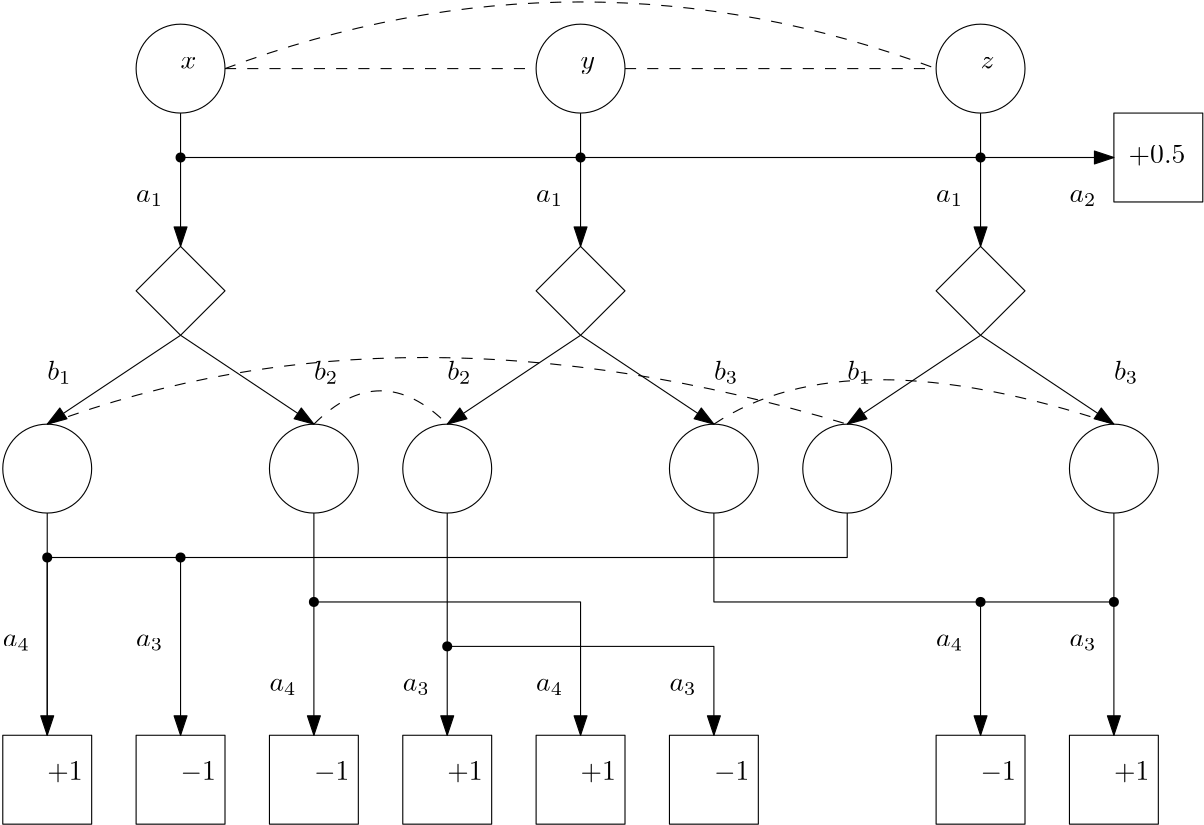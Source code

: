 <?xml version="1.0"?>
<!DOCTYPE ipe SYSTEM "ipe.dtd">
<ipe version="70212" creator="Ipe 7.2.13">
<info created="D:20230502133208" modified="D:20230502133208"/>
<ipestyle name="basic">
<symbol name="arrow/arc(spx)">
<path stroke="sym-stroke" fill="sym-stroke" pen="sym-pen">
0 0 m
-1 0.333 l
-1 -0.333 l
h
</path>
</symbol>
<symbol name="arrow/farc(spx)">
<path stroke="sym-stroke" fill="white" pen="sym-pen">
0 0 m
-1 0.333 l
-1 -0.333 l
h
</path>
</symbol>
<symbol name="arrow/ptarc(spx)">
<path stroke="sym-stroke" fill="sym-stroke" pen="sym-pen">
0 0 m
-1 0.333 l
-0.8 0 l
-1 -0.333 l
h
</path>
</symbol>
<symbol name="arrow/fptarc(spx)">
<path stroke="sym-stroke" fill="white" pen="sym-pen">
0 0 m
-1 0.333 l
-0.8 0 l
-1 -0.333 l
h
</path>
</symbol>
<symbol name="mark/circle(sx)" transformations="translations">
<path fill="sym-stroke">
0.6 0 0 0.6 0 0 e
0.4 0 0 0.4 0 0 e
</path>
</symbol>
<symbol name="mark/disk(sx)" transformations="translations">
<path fill="sym-stroke">
0.6 0 0 0.6 0 0 e
</path>
</symbol>
<symbol name="mark/fdisk(sfx)" transformations="translations">
<group>
<path fill="sym-fill">
0.5 0 0 0.5 0 0 e
</path>
<path fill="sym-stroke" fillrule="eofill">
0.6 0 0 0.6 0 0 e
0.4 0 0 0.4 0 0 e
</path>
</group>
</symbol>
<symbol name="mark/box(sx)" transformations="translations">
<path fill="sym-stroke" fillrule="eofill">
-0.6 -0.6 m
0.6 -0.6 l
0.6 0.6 l
-0.6 0.6 l
h
-0.4 -0.4 m
0.4 -0.4 l
0.4 0.4 l
-0.4 0.4 l
h
</path>
</symbol>
<symbol name="mark/square(sx)" transformations="translations">
<path fill="sym-stroke">
-0.6 -0.6 m
0.6 -0.6 l
0.6 0.6 l
-0.6 0.6 l
h
</path>
</symbol>
<symbol name="mark/fsquare(sfx)" transformations="translations">
<group>
<path fill="sym-fill">
-0.5 -0.5 m
0.5 -0.5 l
0.5 0.5 l
-0.5 0.5 l
h
</path>
<path fill="sym-stroke" fillrule="eofill">
-0.6 -0.6 m
0.6 -0.6 l
0.6 0.6 l
-0.6 0.6 l
h
-0.4 -0.4 m
0.4 -0.4 l
0.4 0.4 l
-0.4 0.4 l
h
</path>
</group>
</symbol>
<symbol name="mark/cross(sx)" transformations="translations">
<group>
<path fill="sym-stroke">
-0.43 -0.57 m
0.57 0.43 l
0.43 0.57 l
-0.57 -0.43 l
h
</path>
<path fill="sym-stroke">
-0.43 0.57 m
0.57 -0.43 l
0.43 -0.57 l
-0.57 0.43 l
h
</path>
</group>
</symbol>
<symbol name="arrow/fnormal(spx)">
<path stroke="sym-stroke" fill="white" pen="sym-pen">
0 0 m
-1 0.333 l
-1 -0.333 l
h
</path>
</symbol>
<symbol name="arrow/pointed(spx)">
<path stroke="sym-stroke" fill="sym-stroke" pen="sym-pen">
0 0 m
-1 0.333 l
-0.8 0 l
-1 -0.333 l
h
</path>
</symbol>
<symbol name="arrow/fpointed(spx)">
<path stroke="sym-stroke" fill="white" pen="sym-pen">
0 0 m
-1 0.333 l
-0.8 0 l
-1 -0.333 l
h
</path>
</symbol>
<symbol name="arrow/linear(spx)">
<path stroke="sym-stroke" pen="sym-pen">
-1 0.333 m
0 0 l
-1 -0.333 l
</path>
</symbol>
<symbol name="arrow/fdouble(spx)">
<path stroke="sym-stroke" fill="white" pen="sym-pen">
0 0 m
-1 0.333 l
-1 -0.333 l
h
-1 0 m
-2 0.333 l
-2 -0.333 l
h
</path>
</symbol>
<symbol name="arrow/double(spx)">
<path stroke="sym-stroke" fill="sym-stroke" pen="sym-pen">
0 0 m
-1 0.333 l
-1 -0.333 l
h
-1 0 m
-2 0.333 l
-2 -0.333 l
h
</path>
</symbol>
<pen name="heavier" value="0.8"/>
<pen name="fat" value="1.2"/>
<pen name="ultrafat" value="2"/>
<symbolsize name="large" value="5"/>
<symbolsize name="small" value="2"/>
<symbolsize name="tiny" value="1.1"/>
<arrowsize name="large" value="10"/>
<arrowsize name="small" value="5"/>
<arrowsize name="tiny" value="3"/>
<color name="red" value="1 0 0"/>
<color name="green" value="0 1 0"/>
<color name="blue" value="0 0 1"/>
<color name="yellow" value="1 1 0"/>
<color name="orange" value="1 0.647 0"/>
<color name="gold" value="1 0.843 0"/>
<color name="purple" value="0.627 0.125 0.941"/>
<color name="gray" value="0.745"/>
<color name="brown" value="0.647 0.165 0.165"/>
<color name="navy" value="0 0 0.502"/>
<color name="pink" value="1 0.753 0.796"/>
<color name="seagreen" value="0.18 0.545 0.341"/>
<color name="turquoise" value="0.251 0.878 0.816"/>
<color name="violet" value="0.933 0.51 0.933"/>
<color name="darkblue" value="0 0 0.545"/>
<color name="darkcyan" value="0 0.545 0.545"/>
<color name="darkgray" value="0.663"/>
<color name="darkgreen" value="0 0.392 0"/>
<color name="darkmagenta" value="0.545 0 0.545"/>
<color name="darkorange" value="1 0.549 0"/>
<color name="darkred" value="0.545 0 0"/>
<color name="lightblue" value="0.678 0.847 0.902"/>
<color name="lightcyan" value="0.878 1 1"/>
<color name="lightgray" value="0.827"/>
<color name="lightgreen" value="0.565 0.933 0.565"/>
<color name="lightyellow" value="1 1 0.878"/>
<dashstyle name="dashed" value="[4] 0"/>
<dashstyle name="dotted" value="[1 3] 0"/>
<dashstyle name="dash dotted" value="[4 2 1 2] 0"/>
<dashstyle name="dash dot dotted" value="[4 2 1 2 1 2] 0"/>
<textsize name="large" value="\large"/>
<textsize name="Large" value="\Large"/>
<textsize name="LARGE" value="\LARGE"/>
<textsize name="huge" value="\huge"/>
<textsize name="Huge" value="\Huge"/>
<textsize name="small" value="\small"/>
<textsize name="footnote" value="\footnotesize"/>
<textsize name="tiny" value="\tiny"/>
<textstyle name="center" begin="\begin{center}" end="\end{center}"/>
<textstyle name="itemize" begin="\begin{itemize}" end="\end{itemize}"/>
<textstyle name="item" begin="\begin{itemize}\item{}" end="\end{itemize}"/>
<gridsize name="4 pts" value="4"/>
<gridsize name="8 pts (~3 mm)" value="8"/>
<gridsize name="16 pts (~6 mm)" value="16"/>
<gridsize name="32 pts (~12 mm)" value="32"/>
<gridsize name="10 pts (~3.5 mm)" value="10"/>
<gridsize name="20 pts (~7 mm)" value="20"/>
<gridsize name="14 pts (~5 mm)" value="14"/>
<gridsize name="28 pts (~10 mm)" value="28"/>
<gridsize name="56 pts (~20 mm)" value="56"/>
<anglesize name="90 deg" value="90"/>
<anglesize name="60 deg" value="60"/>
<anglesize name="45 deg" value="45"/>
<anglesize name="30 deg" value="30"/>
<anglesize name="22.5 deg" value="22.5"/>
<opacity name="10%" value="0.1"/>
<opacity name="30%" value="0.3"/>
<opacity name="50%" value="0.5"/>
<opacity name="75%" value="0.75"/>
<tiling name="falling" angle="-60" step="4" width="1"/>
<tiling name="rising" angle="30" step="4" width="1"/>
</ipestyle>
<page>
<layer name="alpha"/>
<view layers="alpha" active="alpha"/>
<path layer="alpha" matrix="1 0 0 1 0 -32" stroke="black">
96 576 m
96 544 l
128 544 l
128 576 l
h
</path>
<path matrix="1 0 0 1 0 -32" stroke="black">
144 576 m
144 544 l
176 544 l
176 576 l
h
</path>
<path matrix="1 0 0 1 0 -32" stroke="black">
192 576 m
192 544 l
224 544 l
224 576 l
h
</path>
<path matrix="1 0 0 1 0 -32" stroke="black">
240 576 m
240 544 l
272 544 l
272 576 l
h
</path>
<path matrix="1 0 0 1 0 -32" stroke="black">
288 576 m
288 544 l
320 544 l
320 576 l
h
</path>
<path matrix="1 0 0 1 0 -32" stroke="black">
336 576 m
336 544 l
368 544 l
368 576 l
h
</path>
<path matrix="1 0 0 1 96 -32" stroke="black">
384 576 m
384 544 l
416 544 l
416 576 l
h
</path>
<path matrix="1 0 0 1 0 -32" stroke="black">
432 576 m
432 544 l
464 544 l
464 576 l
h
</path>
<path stroke="black">
16 0 0 16 112 640 e
</path>
<path matrix="1 0 0 1 48 0" stroke="black">
16 0 0 16 160 640 e
</path>
<path stroke="black">
112 608 m
112 544 l
</path>
<path stroke="black" arrow="normal/normal">
160 608 m
160 544 l
</path>
<path stroke="black" arrow="normal/normal">
112 608 m
112 544 l
</path>
<text transformations="translations" pos="96 576" stroke="black" type="label" width="9.736" height="4.294" depth="1.49" valign="baseline" style="math">a_4</text>
<text transformations="translations" pos="144 576" stroke="black" type="label" width="9.736" height="4.294" depth="1.49" valign="baseline" style="math">a_3</text>
<path stroke="black">
112 624 m
112 608 l
160 608 l
400 608 l
400 624 l
</path>
<path matrix="1 0 0 1 16 0" stroke="black">
128 704 m
144 720 l
160 704 l
144 688 l
h
</path>
<path stroke="black" arrow="normal/normal">
160 688 m
112 656 l
</path>
<text transformations="translations" pos="112 672" stroke="black" type="label" width="8.745" height="6.923" depth="1.49" valign="baseline" style="math">b_1</text>
<path stroke="black" arrow="normal/normal">
160 688 m
208 656 l
</path>
<path matrix="1 0 0 1 288 0" stroke="black">
16 0 0 16 112 640 e
</path>
<path matrix="1 0 0 1 336 0" stroke="black">
16 0 0 16 160 640 e
</path>
<path matrix="1 0 0 1 304 0" stroke="black">
128 704 m
144 720 l
160 704 l
144 688 l
h
</path>
<path matrix="1 0 0 1 288 0" stroke="black" arrow="normal/normal">
160 688 m
112 656 l
</path>
<path matrix="1 0 0 1 288 0" stroke="black" arrow="normal/normal">
160 688 m
208 656 l
</path>
<text transformations="translations" pos="400 672" stroke="black" type="label" width="8.745" height="6.923" depth="1.49" valign="baseline" style="math">b_1</text>
<text transformations="translations" pos="496 672" stroke="black" type="label" width="8.745" height="6.923" depth="1.49" valign="baseline" style="math">b_3</text>
<text transformations="translations" pos="208 672" stroke="black" type="label" width="8.745" height="6.923" depth="1.49" valign="baseline" style="math">b_2</text>
<path matrix="1 0 0 1 144 0" stroke="black">
16 0 0 16 112 640 e
</path>
<path matrix="1 0 0 1 192 0" stroke="black">
16 0 0 16 160 640 e
</path>
<path matrix="1 0 0 1 160 0" stroke="black">
128 704 m
144 720 l
160 704 l
144 688 l
h
</path>
<path matrix="1 0 0 1 144 0" stroke="black" arrow="normal/normal">
160 688 m
112 656 l
</path>
<path matrix="1 0 0 1 144 0" stroke="black" arrow="normal/normal">
160 688 m
208 656 l
</path>
<text transformations="translations" pos="256 672" stroke="black" type="label" width="8.745" height="6.923" depth="1.49" valign="baseline" style="math">b_2</text>
<text transformations="translations" pos="352 672" stroke="black" type="label" width="8.745" height="6.923" depth="1.49" valign="baseline" style="math">b_3</text>
<path stroke="black">
352 624 m
352 592 l
496 592 l
496 624 l
</path>
<path stroke="black" arrow="normal/normal">
496 592 m
496 544 l
</path>
<path stroke="black" arrow="normal/normal">
448 592 m
448 544 l
</path>
<text transformations="translations" pos="496 528" stroke="black" type="label" width="12.73" height="6.421" depth="0.83" valign="baseline" style="math">+1</text>
<text matrix="1 0 0 1 48 0" transformations="translations" pos="400 528" stroke="black" type="label" width="12.73" height="6.421" depth="0.83" valign="baseline" style="math">-1</text>
<text transformations="translations" pos="112 528" stroke="black" type="label" width="12.73" height="6.421" depth="0.83" valign="baseline" style="math">+1</text>
<text transformations="translations" pos="160 528" stroke="black" type="label" width="12.73" height="6.421" depth="0.83" valign="baseline" style="math">-1</text>
<text transformations="translations" pos="432 576" stroke="black" type="label" width="9.736" height="4.294" depth="1.49" valign="baseline" style="math">a_4</text>
<text transformations="translations" pos="480 576" stroke="black" type="label" width="9.736" height="4.294" depth="1.49" valign="baseline" style="math">a_3</text>
<path stroke="black" arrow="normal/normal">
208 624 m
208 544 l
</path>
<path stroke="black" arrow="normal/normal">
208 592 m
304 592 l
304 544 l
</path>
<path stroke="black" arrow="normal/normal">
256 624 m
256 544 l
</path>
<path stroke="black" arrow="normal/normal">
256 576 m
352 576 l
352 544 l
</path>
<use name="mark/disk(sx)" pos="208 592" size="normal" stroke="black"/>
<use name="mark/disk(sx)" pos="160 608" size="normal" stroke="black"/>
<use name="mark/disk(sx)" pos="112 608" size="normal" stroke="black"/>
<use name="mark/disk(sx)" pos="256 576" size="normal" stroke="black"/>
<use name="mark/disk(sx)" pos="448 592" size="normal" stroke="black"/>
<use name="mark/disk(sx)" pos="496 592" size="normal" stroke="black"/>
<text transformations="translations" pos="192 560" stroke="black" type="label" width="9.736" height="4.294" depth="1.49" valign="baseline" style="math">a_4</text>
<text transformations="translations" pos="240 560" stroke="black" type="label" width="9.736" height="4.294" depth="1.49" valign="baseline" style="math">a_3</text>
<text transformations="translations" pos="288 560" stroke="black" type="label" width="9.736" height="4.294" depth="1.49" valign="baseline" style="math">a_4</text>
<text transformations="translations" pos="336 560" stroke="black" type="label" width="9.736" height="4.294" depth="1.49" valign="baseline" style="math">a_3</text>
<text transformations="translations" pos="256 528" stroke="black" type="label" width="12.73" height="6.421" depth="0.83" valign="baseline" style="math">+1</text>
<text transformations="translations" pos="208 528" stroke="black" type="label" width="12.73" height="6.421" depth="0.83" valign="baseline" style="math">-1</text>
<text transformations="translations" pos="304 528" stroke="black" type="label" width="12.73" height="6.421" depth="0.83" valign="baseline" style="math">+1</text>
<text transformations="translations" pos="352 528" stroke="black" type="label" width="12.73" height="6.421" depth="0.83" valign="baseline" style="math">-1</text>
<path stroke="black">
16 0 0 16 160 784 e
</path>
<path stroke="black">
16 0 0 16 304 784 e
</path>
<path stroke="black">
16 0 0 16 448 784 e
</path>
<text transformations="translations" pos="160 784" stroke="black" type="label" width="5.694" height="4.289" depth="0" valign="baseline" style="math">x</text>
<text transformations="translations" pos="304 784" stroke="black" type="label" width="5.242" height="4.297" depth="1.93" valign="baseline" style="math">y</text>
<text transformations="translations" pos="448 784" stroke="black" type="label" width="5.071" height="4.289" depth="0" valign="baseline" style="math">z</text>
<path stroke="black" dash="dashed">
176 784 m
288 784 l
</path>
<path stroke="black" dash="dashed">
320 784 m
432 784 l
</path>
<path stroke="black" dash="dashed">
176 784 m
304 832
432 784 c
</path>
<path stroke="black" arrow="normal/normal">
160 768 m
160 720 l
</path>
<path stroke="black" arrow="normal/normal">
304 768 m
304 720 l
</path>
<path stroke="black" arrow="normal/normal">
448 768 m
448 720 l
</path>
<path stroke="black" arrow="normal/normal">
160 752 m
496 752 l
</path>
<path stroke="black">
496 768 m
496 736 l
528 736 l
528 768 l
h
</path>
<text matrix="1 0 0 1 -10.7204 -2.01007" transformations="translations" pos="512 752" stroke="black" type="label" width="20.479" height="6.421" depth="0.83" valign="baseline" style="math">+0.5</text>
<text transformations="translations" pos="480 736" stroke="black" type="label" width="9.736" height="4.294" depth="1.49" valign="baseline" style="math">a_2</text>
<text transformations="translations" pos="144 736" stroke="black" type="label" width="9.736" height="4.294" depth="1.49" valign="baseline" style="math">a_1</text>
<text transformations="translations" pos="288 736" stroke="black" type="label" width="9.736" height="4.294" depth="1.49" valign="baseline" style="math">a_1</text>
<text transformations="translations" pos="432 736" stroke="black" type="label" width="9.736" height="4.294" depth="1.49" valign="baseline" style="math">a_1</text>
<path stroke="black" dash="dashed">
112 656 m
240 704
400 656 c
</path>
<path stroke="black" dash="dashed">
208 656 m
224 672
240 672
256 656 c
</path>
<path stroke="black" dash="dashed">
352 656 m
400 688
496 656 c
</path>
<use name="mark/disk(sx)" pos="160 752" size="normal" stroke="black"/>
<use name="mark/disk(sx)" pos="304 752" size="normal" stroke="black"/>
<use name="mark/disk(sx)" pos="448 752" size="normal" stroke="black"/>
</page>
</ipe>
